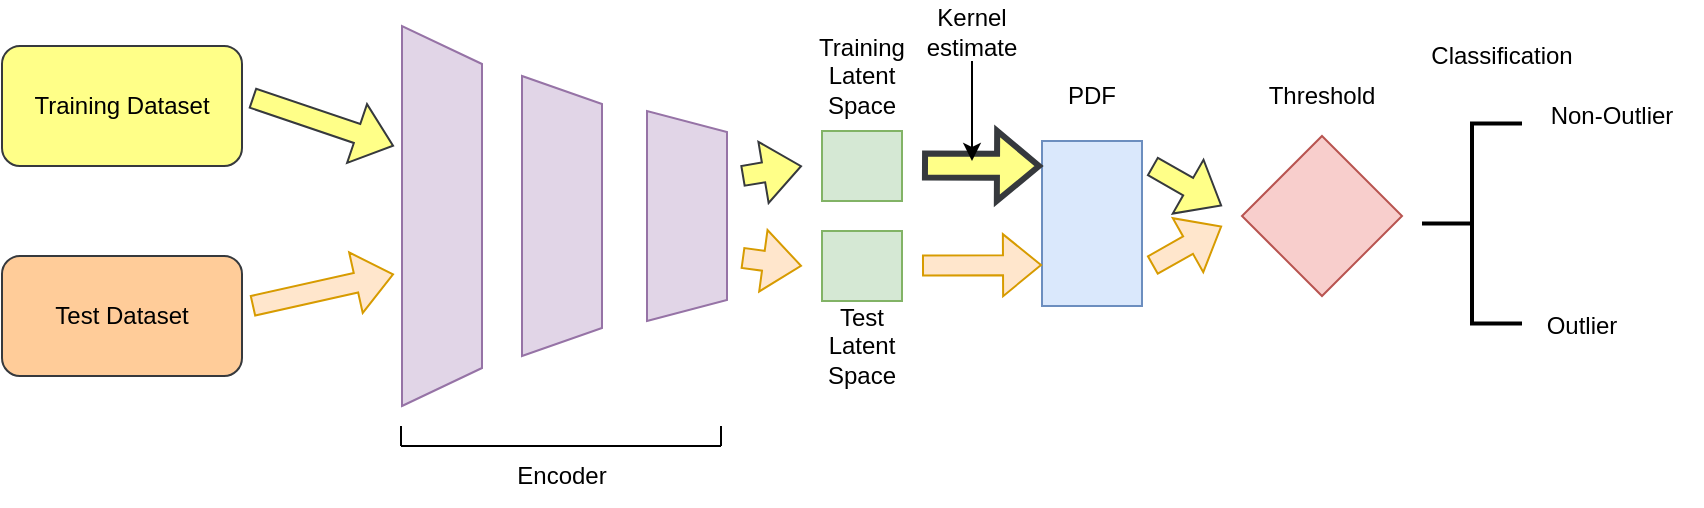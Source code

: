 <mxfile version="20.6.2" type="device"><diagram id="73N4i9Z9DjSCf2pkznYy" name="Page-1"><mxGraphModel dx="1422" dy="791" grid="1" gridSize="10" guides="1" tooltips="1" connect="1" arrows="1" fold="1" page="1" pageScale="1" pageWidth="827" pageHeight="1169" math="0" shadow="0"><root><mxCell id="0"/><mxCell id="1" parent="0"/><mxCell id="Ao6MShXXyRTJ8Oh_1ii1-1" value="" style="rounded=0;whiteSpace=wrap;html=1;rotation=90;fillColor=#d5e8d4;strokeColor=#82b366;" parent="1" vertex="1"><mxGeometry x="432.5" y="310" width="35" height="40" as="geometry"/></mxCell><mxCell id="Ao6MShXXyRTJ8Oh_1ii1-2" value="" style="verticalLabelPosition=middle;verticalAlign=middle;html=1;shape=trapezoid;perimeter=trapezoidPerimeter;whiteSpace=wrap;size=0.1;arcSize=10;flipV=1;labelPosition=center;align=center;rotation=-90;fillColor=#e1d5e7;strokeColor=#9673a6;" parent="1" vertex="1"><mxGeometry x="230" y="335" width="140" height="40" as="geometry"/></mxCell><mxCell id="Ao6MShXXyRTJ8Oh_1ii1-3" value="Test Latent Space" style="text;html=1;strokeColor=none;fillColor=none;align=center;verticalAlign=middle;whiteSpace=wrap;rounded=0;" parent="1" vertex="1"><mxGeometry x="420" y="405" width="60" height="30" as="geometry"/></mxCell><mxCell id="Ao6MShXXyRTJ8Oh_1ii1-4" value="" style="verticalLabelPosition=middle;verticalAlign=middle;html=1;shape=trapezoid;perimeter=trapezoidPerimeter;whiteSpace=wrap;size=0.1;arcSize=10;flipV=1;labelPosition=center;align=center;rotation=-90;fillColor=#e1d5e7;strokeColor=#9673a6;" parent="1" vertex="1"><mxGeometry x="310" y="335" width="105" height="40" as="geometry"/></mxCell><mxCell id="Ao6MShXXyRTJ8Oh_1ii1-5" value="" style="verticalLabelPosition=middle;verticalAlign=middle;html=1;shape=trapezoid;perimeter=trapezoidPerimeter;whiteSpace=wrap;size=0.1;arcSize=10;flipV=1;labelPosition=center;align=center;rotation=-90;fillColor=#e1d5e7;strokeColor=#9673a6;" parent="1" vertex="1"><mxGeometry x="145" y="335" width="190" height="40" as="geometry"/></mxCell><mxCell id="Ao6MShXXyRTJ8Oh_1ii1-9" value="" style="endArrow=none;html=1;rounded=0;" parent="1" edge="1"><mxGeometry width="50" height="50" relative="1" as="geometry"><mxPoint x="219.5" y="470" as="sourcePoint"/><mxPoint x="379.5" y="470" as="targetPoint"/></mxGeometry></mxCell><mxCell id="Ao6MShXXyRTJ8Oh_1ii1-10" value="" style="endArrow=none;html=1;rounded=0;" parent="1" edge="1"><mxGeometry width="50" height="50" relative="1" as="geometry"><mxPoint x="219.5" y="470" as="sourcePoint"/><mxPoint x="219.5" y="460" as="targetPoint"/></mxGeometry></mxCell><mxCell id="Ao6MShXXyRTJ8Oh_1ii1-11" value="" style="endArrow=none;html=1;rounded=0;" parent="1" edge="1"><mxGeometry width="50" height="50" relative="1" as="geometry"><mxPoint x="379.5" y="460" as="sourcePoint"/><mxPoint x="379.5" y="470" as="targetPoint"/><Array as="points"><mxPoint x="379.5" y="460"/></Array></mxGeometry></mxCell><mxCell id="Ao6MShXXyRTJ8Oh_1ii1-15" value="Encoder" style="text;html=1;strokeColor=none;fillColor=none;align=center;verticalAlign=middle;whiteSpace=wrap;rounded=0;" parent="1" vertex="1"><mxGeometry x="269.5" y="470" width="60" height="30" as="geometry"/></mxCell><mxCell id="Ao6MShXXyRTJ8Oh_1ii1-17" value="Training Dataset" style="rounded=1;whiteSpace=wrap;html=1;fillColor=#ffff88;strokeColor=#36393d;" parent="1" vertex="1"><mxGeometry x="20" y="270" width="120" height="60" as="geometry"/></mxCell><mxCell id="Ao6MShXXyRTJ8Oh_1ii1-18" value="Test Dataset" style="rounded=1;whiteSpace=wrap;html=1;fillColor=#ffcc99;strokeColor=#36393d;" parent="1" vertex="1"><mxGeometry x="20" y="375" width="120" height="60" as="geometry"/></mxCell><mxCell id="Ao6MShXXyRTJ8Oh_1ii1-21" value="" style="shape=flexArrow;endArrow=classic;html=1;rounded=0;entryX=0.347;entryY=1.1;entryDx=0;entryDy=0;entryPerimeter=0;fillColor=#ffe6cc;strokeColor=#d79b00;" parent="1" target="Ao6MShXXyRTJ8Oh_1ii1-5" edge="1"><mxGeometry width="50" height="50" relative="1" as="geometry"><mxPoint x="145" y="400" as="sourcePoint"/><mxPoint x="195" y="350" as="targetPoint"/></mxGeometry></mxCell><mxCell id="Ao6MShXXyRTJ8Oh_1ii1-22" value="" style="shape=flexArrow;endArrow=classic;html=1;rounded=0;fillColor=#ffff88;strokeColor=#36393d;" parent="1" edge="1"><mxGeometry width="50" height="50" relative="1" as="geometry"><mxPoint x="145" y="295.93" as="sourcePoint"/><mxPoint x="216" y="320" as="targetPoint"/></mxGeometry></mxCell><mxCell id="Ao6MShXXyRTJ8Oh_1ii1-23" value="" style="rounded=0;whiteSpace=wrap;html=1;rotation=90;fillColor=#d5e8d4;strokeColor=#82b366;" parent="1" vertex="1"><mxGeometry x="432.5" y="360" width="35" height="40" as="geometry"/></mxCell><mxCell id="Ao6MShXXyRTJ8Oh_1ii1-24" value="Training Latent Space" style="text;html=1;strokeColor=none;fillColor=none;align=center;verticalAlign=middle;whiteSpace=wrap;rounded=0;" parent="1" vertex="1"><mxGeometry x="420" y="270" width="60" height="30" as="geometry"/></mxCell><mxCell id="Ao6MShXXyRTJ8Oh_1ii1-25" value="" style="rounded=0;whiteSpace=wrap;html=1;fillColor=#dae8fc;strokeColor=#6c8ebf;" parent="1" vertex="1"><mxGeometry x="540" y="317.5" width="50" height="82.5" as="geometry"/></mxCell><mxCell id="Ao6MShXXyRTJ8Oh_1ii1-26" value="PDF" style="text;html=1;strokeColor=none;fillColor=none;align=center;verticalAlign=middle;whiteSpace=wrap;rounded=0;" parent="1" vertex="1"><mxGeometry x="535" y="280" width="60" height="30" as="geometry"/></mxCell><mxCell id="Ao6MShXXyRTJ8Oh_1ii1-27" value="" style="shape=flexArrow;endArrow=classic;html=1;rounded=0;fillColor=#ffe6cc;strokeColor=#d79b00;" parent="1" edge="1"><mxGeometry width="50" height="50" relative="1" as="geometry"><mxPoint x="480" y="379.75" as="sourcePoint"/><mxPoint x="540" y="379.5" as="targetPoint"/></mxGeometry></mxCell><mxCell id="Ao6MShXXyRTJ8Oh_1ii1-28" value="" style="shape=flexArrow;endArrow=classic;html=1;rounded=0;fillColor=#ffff88;strokeColor=#36393d;entryX=0;entryY=0.152;entryDx=0;entryDy=0;entryPerimeter=0;strokeWidth=3;" parent="1" target="Ao6MShXXyRTJ8Oh_1ii1-25" edge="1"><mxGeometry width="50" height="50" relative="1" as="geometry"><mxPoint x="480" y="329.75" as="sourcePoint"/><mxPoint x="550" y="337.5" as="targetPoint"/></mxGeometry></mxCell><mxCell id="Ao6MShXXyRTJ8Oh_1ii1-30" style="edgeStyle=orthogonalEdgeStyle;rounded=0;orthogonalLoop=1;jettySize=auto;html=1;" parent="1" source="Ao6MShXXyRTJ8Oh_1ii1-29" edge="1"><mxGeometry relative="1" as="geometry"><mxPoint x="505" y="327.5" as="targetPoint"/></mxGeometry></mxCell><mxCell id="Ao6MShXXyRTJ8Oh_1ii1-29" value="Kernel estimate" style="text;html=1;strokeColor=none;fillColor=none;align=center;verticalAlign=middle;whiteSpace=wrap;rounded=0;" parent="1" vertex="1"><mxGeometry x="475" y="247.5" width="60" height="30" as="geometry"/></mxCell><mxCell id="Ao6MShXXyRTJ8Oh_1ii1-32" value="" style="shape=flexArrow;endArrow=classic;html=1;rounded=0;fillColor=#ffe6cc;strokeColor=#d79b00;" parent="1" edge="1"><mxGeometry width="50" height="50" relative="1" as="geometry"><mxPoint x="390" y="375.93" as="sourcePoint"/><mxPoint x="420" y="380" as="targetPoint"/></mxGeometry></mxCell><mxCell id="Ao6MShXXyRTJ8Oh_1ii1-33" value="" style="shape=flexArrow;endArrow=classic;html=1;rounded=0;fillColor=#ffff88;strokeColor=#36393d;" parent="1" edge="1"><mxGeometry width="50" height="50" relative="1" as="geometry"><mxPoint x="390" y="335.0" as="sourcePoint"/><mxPoint x="420" y="330" as="targetPoint"/></mxGeometry></mxCell><mxCell id="Ao6MShXXyRTJ8Oh_1ii1-35" value="Threshold" style="text;html=1;strokeColor=none;fillColor=none;align=center;verticalAlign=middle;whiteSpace=wrap;rounded=0;" parent="1" vertex="1"><mxGeometry x="650" y="280" width="60" height="30" as="geometry"/></mxCell><mxCell id="Ao6MShXXyRTJ8Oh_1ii1-36" value="" style="shape=flexArrow;endArrow=classic;html=1;rounded=0;fillColor=#ffe6cc;strokeColor=#d79b00;" parent="1" edge="1"><mxGeometry width="50" height="50" relative="1" as="geometry"><mxPoint x="595" y="379.75" as="sourcePoint"/><mxPoint x="630" y="360" as="targetPoint"/></mxGeometry></mxCell><mxCell id="Ao6MShXXyRTJ8Oh_1ii1-37" value="" style="shape=flexArrow;endArrow=classic;html=1;rounded=0;fillColor=#ffff88;strokeColor=#36393d;" parent="1" edge="1"><mxGeometry width="50" height="50" relative="1" as="geometry"><mxPoint x="595" y="330" as="sourcePoint"/><mxPoint x="630" y="350" as="targetPoint"/></mxGeometry></mxCell><mxCell id="Ao6MShXXyRTJ8Oh_1ii1-38" value="" style="rhombus;whiteSpace=wrap;html=1;fillColor=#f8cecc;strokeColor=#b85450;" parent="1" vertex="1"><mxGeometry x="640" y="315" width="80" height="80" as="geometry"/></mxCell><mxCell id="Ao6MShXXyRTJ8Oh_1ii1-39" value="" style="strokeWidth=2;html=1;shape=mxgraph.flowchart.annotation_2;align=left;labelPosition=right;pointerEvents=1;" parent="1" vertex="1"><mxGeometry x="730" y="308.75" width="50" height="100" as="geometry"/></mxCell><mxCell id="Ao6MShXXyRTJ8Oh_1ii1-40" value="Classification" style="text;html=1;strokeColor=none;fillColor=none;align=center;verticalAlign=middle;whiteSpace=wrap;rounded=0;" parent="1" vertex="1"><mxGeometry x="740" y="260" width="60" height="30" as="geometry"/></mxCell><mxCell id="Ao6MShXXyRTJ8Oh_1ii1-41" value="Outlier" style="text;html=1;strokeColor=none;fillColor=none;align=center;verticalAlign=middle;whiteSpace=wrap;rounded=0;" parent="1" vertex="1"><mxGeometry x="780" y="395" width="60" height="30" as="geometry"/></mxCell><mxCell id="Ao6MShXXyRTJ8Oh_1ii1-42" value="Non-Outlier" style="text;html=1;strokeColor=none;fillColor=none;align=center;verticalAlign=middle;whiteSpace=wrap;rounded=0;" parent="1" vertex="1"><mxGeometry x="780" y="290" width="90" height="30" as="geometry"/></mxCell></root></mxGraphModel></diagram></mxfile>